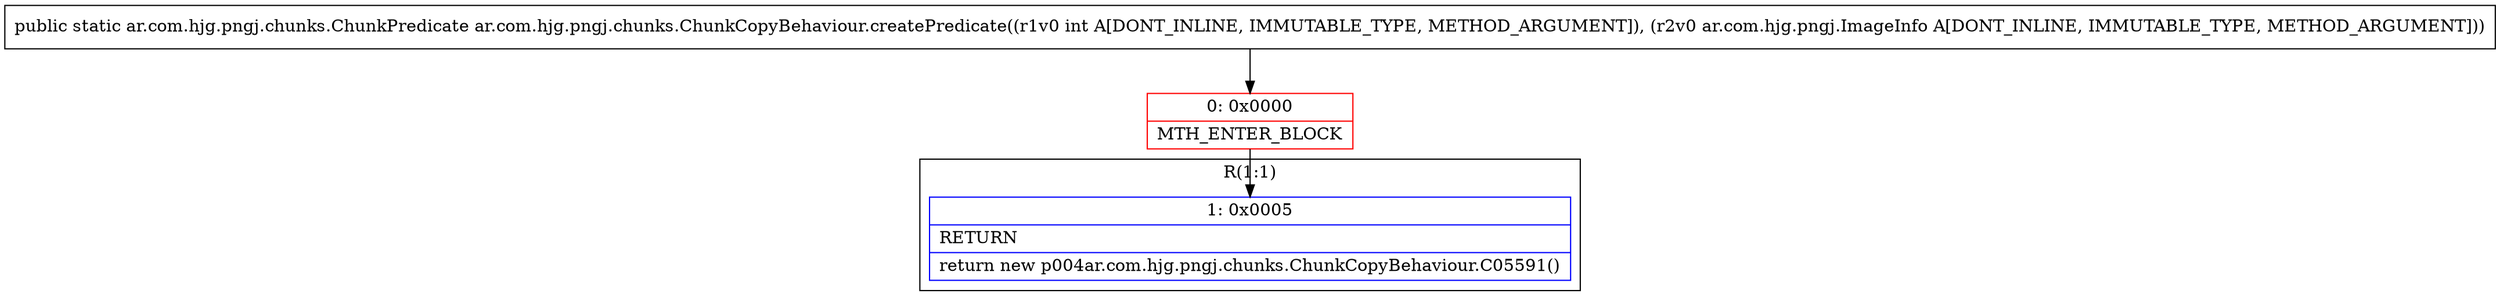 digraph "CFG forar.com.hjg.pngj.chunks.ChunkCopyBehaviour.createPredicate(ILar\/com\/hjg\/pngj\/ImageInfo;)Lar\/com\/hjg\/pngj\/chunks\/ChunkPredicate;" {
subgraph cluster_Region_1685868487 {
label = "R(1:1)";
node [shape=record,color=blue];
Node_1 [shape=record,label="{1\:\ 0x0005|RETURN\l|return new p004ar.com.hjg.pngj.chunks.ChunkCopyBehaviour.C05591()\l}"];
}
Node_0 [shape=record,color=red,label="{0\:\ 0x0000|MTH_ENTER_BLOCK\l}"];
MethodNode[shape=record,label="{public static ar.com.hjg.pngj.chunks.ChunkPredicate ar.com.hjg.pngj.chunks.ChunkCopyBehaviour.createPredicate((r1v0 int A[DONT_INLINE, IMMUTABLE_TYPE, METHOD_ARGUMENT]), (r2v0 ar.com.hjg.pngj.ImageInfo A[DONT_INLINE, IMMUTABLE_TYPE, METHOD_ARGUMENT])) }"];
MethodNode -> Node_0;
Node_0 -> Node_1;
}

